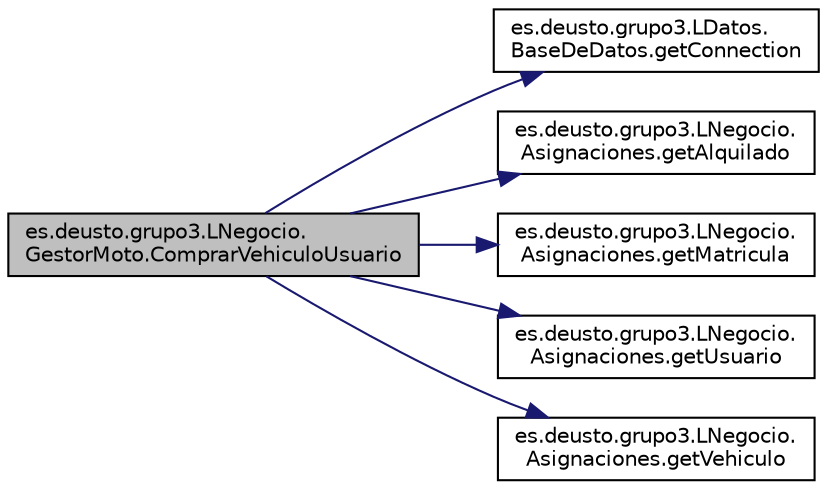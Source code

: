 digraph "es.deusto.grupo3.LNegocio.GestorMoto.ComprarVehiculoUsuario"
{
  edge [fontname="Helvetica",fontsize="10",labelfontname="Helvetica",labelfontsize="10"];
  node [fontname="Helvetica",fontsize="10",shape=record];
  rankdir="LR";
  Node29 [label="es.deusto.grupo3.LNegocio.\lGestorMoto.ComprarVehiculoUsuario",height=0.2,width=0.4,color="black", fillcolor="grey75", style="filled", fontcolor="black"];
  Node29 -> Node30 [color="midnightblue",fontsize="10",style="solid",fontname="Helvetica"];
  Node30 [label="es.deusto.grupo3.LDatos.\lBaseDeDatos.getConnection",height=0.2,width=0.4,color="black", fillcolor="white", style="filled",URL="$classes_1_1deusto_1_1grupo3_1_1_l_datos_1_1_base_de_datos.html#a1c5069726bf3121d34bd186fd6f76972"];
  Node29 -> Node31 [color="midnightblue",fontsize="10",style="solid",fontname="Helvetica"];
  Node31 [label="es.deusto.grupo3.LNegocio.\lAsignaciones.getAlquilado",height=0.2,width=0.4,color="black", fillcolor="white", style="filled",URL="$classes_1_1deusto_1_1grupo3_1_1_l_negocio_1_1_asignaciones.html#afe5ede9aa58b6ada74b935f2db975d79"];
  Node29 -> Node32 [color="midnightblue",fontsize="10",style="solid",fontname="Helvetica"];
  Node32 [label="es.deusto.grupo3.LNegocio.\lAsignaciones.getMatricula",height=0.2,width=0.4,color="black", fillcolor="white", style="filled",URL="$classes_1_1deusto_1_1grupo3_1_1_l_negocio_1_1_asignaciones.html#aa941de4269d65bf0d72cbda9dacd2aae"];
  Node29 -> Node33 [color="midnightblue",fontsize="10",style="solid",fontname="Helvetica"];
  Node33 [label="es.deusto.grupo3.LNegocio.\lAsignaciones.getUsuario",height=0.2,width=0.4,color="black", fillcolor="white", style="filled",URL="$classes_1_1deusto_1_1grupo3_1_1_l_negocio_1_1_asignaciones.html#a5dadaadc87140e1fadfa690ae04467fe"];
  Node29 -> Node34 [color="midnightblue",fontsize="10",style="solid",fontname="Helvetica"];
  Node34 [label="es.deusto.grupo3.LNegocio.\lAsignaciones.getVehiculo",height=0.2,width=0.4,color="black", fillcolor="white", style="filled",URL="$classes_1_1deusto_1_1grupo3_1_1_l_negocio_1_1_asignaciones.html#a009dc9c9cda362567f5029104d433f59"];
}
